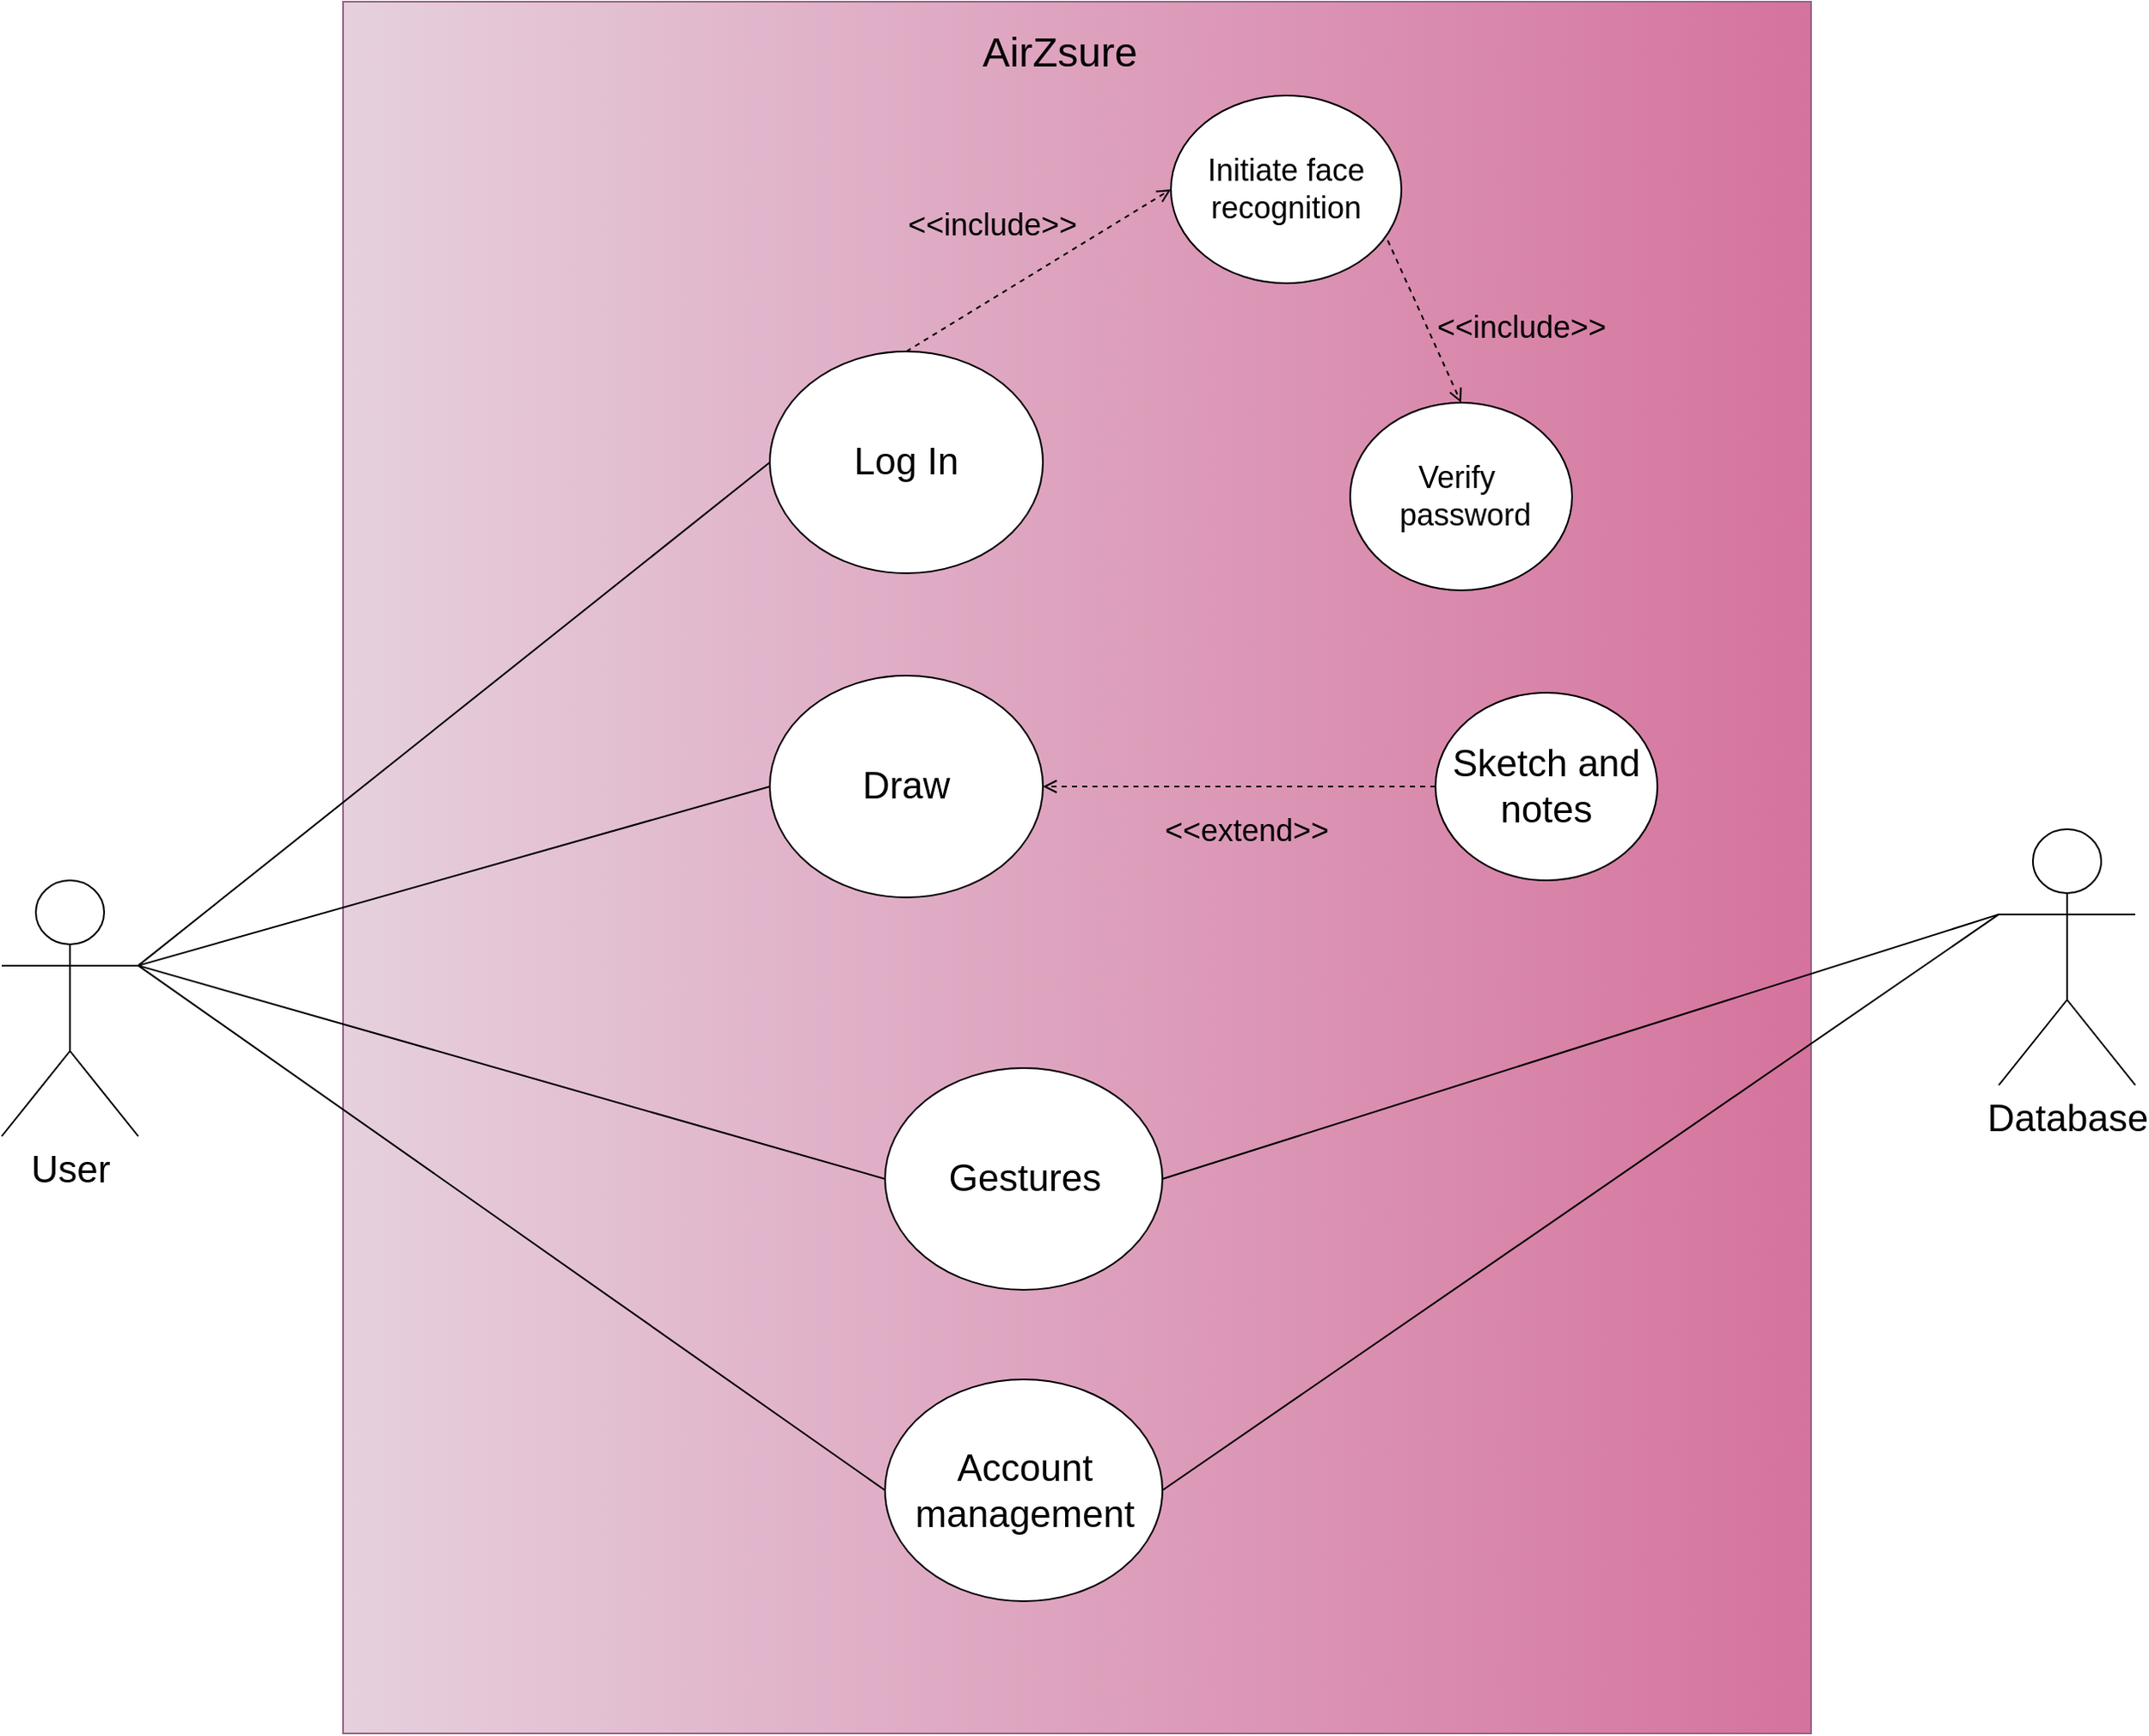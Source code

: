 <mxfile version="14.4.8" type="github">
  <diagram id="aXn3OjnOirft_9KjU9u0" name="Page-1">
    <mxGraphModel dx="2057" dy="1087" grid="1" gridSize="10" guides="1" tooltips="1" connect="1" arrows="1" fold="1" page="1" pageScale="1" pageWidth="850" pageHeight="1100" math="0" shadow="0">
      <root>
        <mxCell id="0" />
        <mxCell id="1" parent="0" />
        <mxCell id="9XCm4ptCp412VaQSHnFl-3" value="" style="rounded=0;whiteSpace=wrap;html=1;rotation=-90;fillColor=#e6d0de;strokeColor=#996185;gradientColor=#d5739d;" parent="1" vertex="1">
          <mxGeometry x="162.5" y="112.5" width="1015" height="860" as="geometry" />
        </mxCell>
        <mxCell id="9XCm4ptCp412VaQSHnFl-4" value="&lt;font style=&quot;font-size: 24px&quot;&gt;AirZsure&lt;/font&gt;" style="text;html=1;strokeColor=none;fillColor=none;align=center;verticalAlign=middle;whiteSpace=wrap;rounded=0;" parent="1" vertex="1">
          <mxGeometry x="600" y="50" width="120" height="30" as="geometry" />
        </mxCell>
        <mxCell id="9XCm4ptCp412VaQSHnFl-5" value="&lt;font style=&quot;font-size: 22px&quot;&gt;User&lt;/font&gt;" style="shape=umlActor;verticalLabelPosition=bottom;verticalAlign=top;html=1;outlineConnect=0;" parent="1" vertex="1">
          <mxGeometry x="40" y="550" width="80" height="150" as="geometry" />
        </mxCell>
        <mxCell id="9XCm4ptCp412VaQSHnFl-6" value="&lt;font style=&quot;font-size: 22px&quot;&gt;Database&lt;/font&gt;" style="shape=umlActor;verticalLabelPosition=bottom;verticalAlign=top;html=1;outlineConnect=0;" parent="1" vertex="1">
          <mxGeometry x="1210" y="520" width="80" height="150" as="geometry" />
        </mxCell>
        <mxCell id="9XCm4ptCp412VaQSHnFl-7" value="&lt;font style=&quot;font-size: 22px&quot;&gt;Log In&lt;/font&gt;" style="ellipse;whiteSpace=wrap;html=1;" parent="1" vertex="1">
          <mxGeometry x="490" y="240" width="160" height="130" as="geometry" />
        </mxCell>
        <mxCell id="9XCm4ptCp412VaQSHnFl-8" value="&lt;font style=&quot;font-size: 22px&quot;&gt;Draw&lt;/font&gt;" style="ellipse;whiteSpace=wrap;html=1;" parent="1" vertex="1">
          <mxGeometry x="490" y="430" width="160" height="130" as="geometry" />
        </mxCell>
        <mxCell id="9XCm4ptCp412VaQSHnFl-9" value="&lt;font style=&quot;font-size: 22px&quot;&gt;Sketch and notes&lt;/font&gt;" style="ellipse;whiteSpace=wrap;html=1;" parent="1" vertex="1">
          <mxGeometry x="880" y="440" width="130" height="110" as="geometry" />
        </mxCell>
        <mxCell id="9XCm4ptCp412VaQSHnFl-10" value="&lt;font style=&quot;font-size: 22px&quot;&gt;Gestures&lt;/font&gt;" style="ellipse;whiteSpace=wrap;html=1;" parent="1" vertex="1">
          <mxGeometry x="557.5" y="660" width="162.5" height="130" as="geometry" />
        </mxCell>
        <mxCell id="9XCm4ptCp412VaQSHnFl-12" value="" style="endArrow=none;html=1;entryX=0;entryY=0.5;entryDx=0;entryDy=0;exitX=1;exitY=0.333;exitDx=0;exitDy=0;exitPerimeter=0;" parent="1" target="9XCm4ptCp412VaQSHnFl-7" edge="1" source="9XCm4ptCp412VaQSHnFl-5">
          <mxGeometry width="50" height="50" relative="1" as="geometry">
            <mxPoint x="130" y="320" as="sourcePoint" />
            <mxPoint x="290" y="220" as="targetPoint" />
          </mxGeometry>
        </mxCell>
        <mxCell id="9XCm4ptCp412VaQSHnFl-13" value="" style="endArrow=none;html=1;entryX=0;entryY=0.5;entryDx=0;entryDy=0;exitX=1;exitY=0.333;exitDx=0;exitDy=0;exitPerimeter=0;" parent="1" target="9XCm4ptCp412VaQSHnFl-8" edge="1" source="9XCm4ptCp412VaQSHnFl-5">
          <mxGeometry width="50" height="50" relative="1" as="geometry">
            <mxPoint x="130" y="320" as="sourcePoint" />
            <mxPoint x="330.0" y="180" as="targetPoint" />
          </mxGeometry>
        </mxCell>
        <mxCell id="9XCm4ptCp412VaQSHnFl-15" value="" style="endArrow=none;html=1;entryX=0;entryY=0.5;entryDx=0;entryDy=0;exitX=1;exitY=0.333;exitDx=0;exitDy=0;exitPerimeter=0;" parent="1" source="9XCm4ptCp412VaQSHnFl-5" target="9XCm4ptCp412VaQSHnFl-10" edge="1">
          <mxGeometry width="50" height="50" relative="1" as="geometry">
            <mxPoint x="139" y="330" as="sourcePoint" />
            <mxPoint x="331.56" y="382.08" as="targetPoint" />
          </mxGeometry>
        </mxCell>
        <mxCell id="zDRHQb7o4Ke-IUu3kP3v-1" value="&lt;font style=&quot;font-size: 22px&quot;&gt;Account management&lt;/font&gt;" style="ellipse;whiteSpace=wrap;html=1;" vertex="1" parent="1">
          <mxGeometry x="557.5" y="842.5" width="162.5" height="130" as="geometry" />
        </mxCell>
        <mxCell id="zDRHQb7o4Ke-IUu3kP3v-2" value="" style="endArrow=none;html=1;entryX=0;entryY=0.5;entryDx=0;entryDy=0;exitX=1;exitY=0.333;exitDx=0;exitDy=0;exitPerimeter=0;" edge="1" parent="1" source="9XCm4ptCp412VaQSHnFl-5" target="zDRHQb7o4Ke-IUu3kP3v-1">
          <mxGeometry width="50" height="50" relative="1" as="geometry">
            <mxPoint x="129" y="320" as="sourcePoint" />
            <mxPoint x="320" y="480" as="targetPoint" />
          </mxGeometry>
        </mxCell>
        <mxCell id="zDRHQb7o4Ke-IUu3kP3v-5" value="" style="endArrow=none;html=1;exitX=1;exitY=0.5;exitDx=0;exitDy=0;entryX=0;entryY=0.333;entryDx=0;entryDy=0;entryPerimeter=0;" edge="1" parent="1" source="9XCm4ptCp412VaQSHnFl-10" target="9XCm4ptCp412VaQSHnFl-6">
          <mxGeometry width="50" height="50" relative="1" as="geometry">
            <mxPoint x="450" y="350" as="sourcePoint" />
            <mxPoint x="660" y="320" as="targetPoint" />
          </mxGeometry>
        </mxCell>
        <mxCell id="zDRHQb7o4Ke-IUu3kP3v-6" value="" style="endArrow=none;html=1;exitX=1;exitY=0.5;exitDx=0;exitDy=0;entryX=0;entryY=0.333;entryDx=0;entryDy=0;entryPerimeter=0;" edge="1" parent="1" source="zDRHQb7o4Ke-IUu3kP3v-1" target="9XCm4ptCp412VaQSHnFl-6">
          <mxGeometry width="50" height="50" relative="1" as="geometry">
            <mxPoint x="450" y="440" as="sourcePoint" />
            <mxPoint x="660" y="320" as="targetPoint" />
          </mxGeometry>
        </mxCell>
        <mxCell id="zDRHQb7o4Ke-IUu3kP3v-7" value="&lt;font style=&quot;font-size: 18px&quot;&gt;Initiate face recognition&lt;/font&gt;" style="ellipse;whiteSpace=wrap;html=1;" vertex="1" parent="1">
          <mxGeometry x="725" y="90" width="135" height="110" as="geometry" />
        </mxCell>
        <mxCell id="zDRHQb7o4Ke-IUu3kP3v-8" value="&lt;font style=&quot;font-size: 18px&quot;&gt;Verify&amp;nbsp; &amp;nbsp;password&lt;/font&gt;" style="ellipse;whiteSpace=wrap;html=1;" vertex="1" parent="1">
          <mxGeometry x="830" y="270" width="130" height="110" as="geometry" />
        </mxCell>
        <mxCell id="zDRHQb7o4Ke-IUu3kP3v-11" value="&lt;font style=&quot;font-size: 18px&quot;&gt;&amp;lt;&amp;lt;include&amp;gt;&amp;gt;&lt;/font&gt;" style="edgeStyle=none;html=1;endArrow=open;verticalAlign=bottom;dashed=1;labelBackgroundColor=none;exitX=0.5;exitY=0;exitDx=0;exitDy=0;entryX=0;entryY=0.5;entryDx=0;entryDy=0;" edge="1" parent="1" source="9XCm4ptCp412VaQSHnFl-7" target="zDRHQb7o4Ke-IUu3kP3v-7">
          <mxGeometry x="-0.186" y="25" width="160" relative="1" as="geometry">
            <mxPoint x="709.82" y="200.0" as="sourcePoint" />
            <mxPoint x="630.18" y="236.03" as="targetPoint" />
            <mxPoint as="offset" />
          </mxGeometry>
        </mxCell>
        <mxCell id="zDRHQb7o4Ke-IUu3kP3v-13" value="&lt;font style=&quot;font-size: 18px&quot;&gt;&amp;lt;&amp;lt;include&amp;gt;&amp;gt;&lt;/font&gt;" style="edgeStyle=none;html=1;endArrow=open;verticalAlign=bottom;dashed=1;labelBackgroundColor=none;exitX=0.941;exitY=0.772;exitDx=0;exitDy=0;entryX=0.5;entryY=0;entryDx=0;entryDy=0;exitPerimeter=0;" edge="1" parent="1" source="zDRHQb7o4Ke-IUu3kP3v-7" target="zDRHQb7o4Ke-IUu3kP3v-8">
          <mxGeometry x="0.752" y="44" width="160" relative="1" as="geometry">
            <mxPoint x="650" y="270" as="sourcePoint" />
            <mxPoint x="762.5" y="182.5" as="targetPoint" />
            <mxPoint as="offset" />
          </mxGeometry>
        </mxCell>
        <mxCell id="zDRHQb7o4Ke-IUu3kP3v-15" value="&lt;font style=&quot;font-size: 18px&quot;&gt;&amp;lt;&amp;lt;extend&amp;gt;&amp;gt;&lt;/font&gt;" style="edgeStyle=none;html=1;endArrow=open;verticalAlign=bottom;dashed=1;labelBackgroundColor=none;exitX=0;exitY=0.5;exitDx=0;exitDy=0;entryX=1;entryY=0.5;entryDx=0;entryDy=0;" edge="1" parent="1" source="9XCm4ptCp412VaQSHnFl-9" target="9XCm4ptCp412VaQSHnFl-8">
          <mxGeometry x="-0.03" y="40" width="160" relative="1" as="geometry">
            <mxPoint x="770.0" y="437.2" as="sourcePoint" />
            <mxPoint x="817.08" y="540" as="targetPoint" />
            <mxPoint as="offset" />
          </mxGeometry>
        </mxCell>
      </root>
    </mxGraphModel>
  </diagram>
</mxfile>
